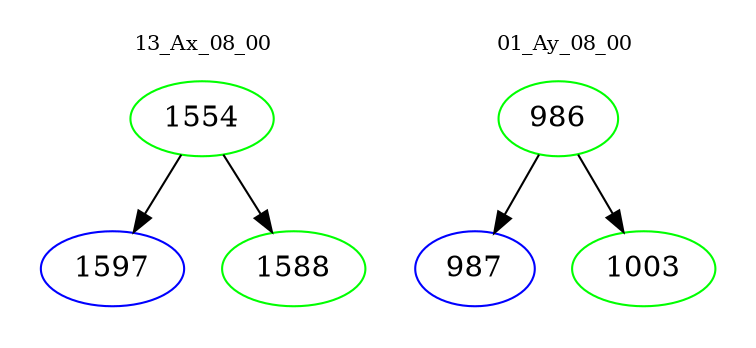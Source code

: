 digraph{
subgraph cluster_0 {
color = white
label = "13_Ax_08_00";
fontsize=10;
T0_1554 [label="1554", color="green"]
T0_1554 -> T0_1597 [color="black"]
T0_1597 [label="1597", color="blue"]
T0_1554 -> T0_1588 [color="black"]
T0_1588 [label="1588", color="green"]
}
subgraph cluster_1 {
color = white
label = "01_Ay_08_00";
fontsize=10;
T1_986 [label="986", color="green"]
T1_986 -> T1_987 [color="black"]
T1_987 [label="987", color="blue"]
T1_986 -> T1_1003 [color="black"]
T1_1003 [label="1003", color="green"]
}
}
